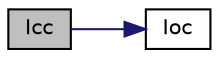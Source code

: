 digraph "Icc"
{
  bgcolor="transparent";
  edge [fontname="Helvetica",fontsize="10",labelfontname="Helvetica",labelfontsize="10"];
  node [fontname="Helvetica",fontsize="10",shape=record];
  rankdir="LR";
  Node1 [label="Icc",height=0.2,width=0.4,color="black", fillcolor="grey75", style="filled", fontcolor="black"];
  Node1 -> Node2 [color="midnightblue",fontsize="10",style="solid",fontname="Helvetica"];
  Node2 [label="Ioc",height=0.2,width=0.4,color="black",URL="$a02252.html#a2af416eb3c5fd325d16b441bb6e34219",tooltip="Return the difference between the inertia tensor of the rigid-body. "];
}
